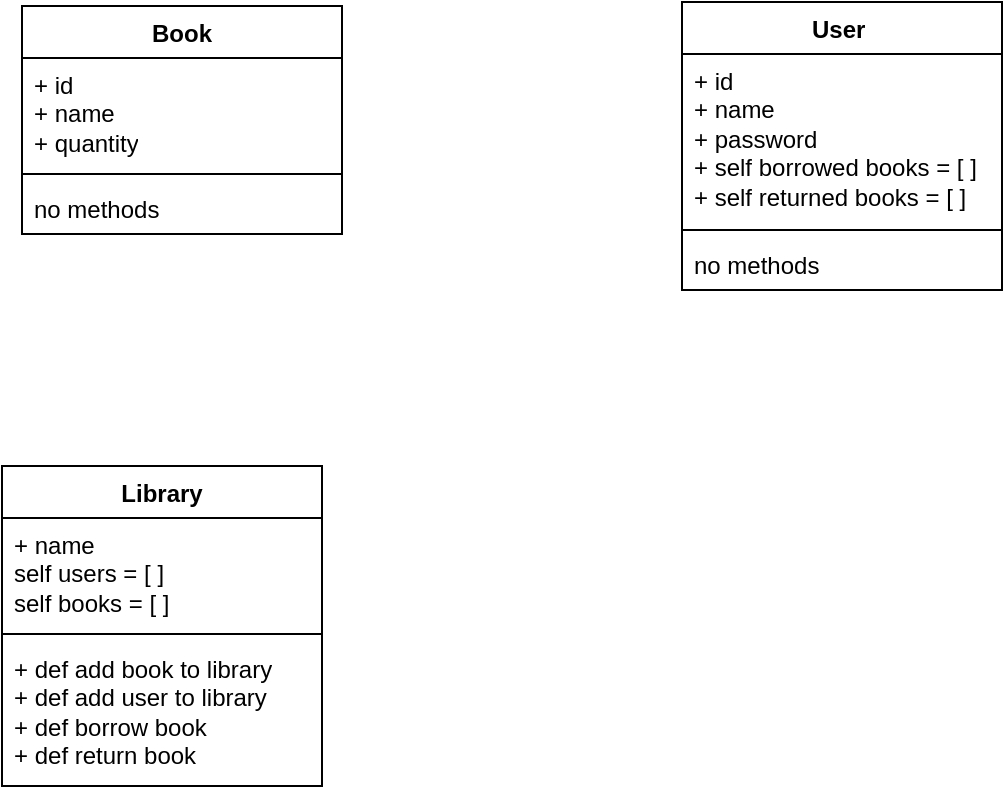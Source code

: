 <mxfile version="22.0.8" type="github">
  <diagram name="Page-1" id="jYcLwtSC3xPVA_ljnHRe">
    <mxGraphModel dx="1395" dy="664" grid="1" gridSize="10" guides="1" tooltips="1" connect="1" arrows="1" fold="1" page="1" pageScale="1" pageWidth="1200" pageHeight="1920" math="0" shadow="0">
      <root>
        <mxCell id="0" />
        <mxCell id="1" parent="0" />
        <mxCell id="pGmQ68dHc5cDeR-l_TXW-1" value="Book" style="swimlane;fontStyle=1;align=center;verticalAlign=top;childLayout=stackLayout;horizontal=1;startSize=26;horizontalStack=0;resizeParent=1;resizeParentMax=0;resizeLast=0;collapsible=1;marginBottom=0;whiteSpace=wrap;html=1;" parent="1" vertex="1">
          <mxGeometry x="140" y="110" width="160" height="114" as="geometry" />
        </mxCell>
        <mxCell id="pGmQ68dHc5cDeR-l_TXW-2" value="+ id&lt;br&gt;+ name&lt;br&gt;+ quantity" style="text;strokeColor=none;fillColor=none;align=left;verticalAlign=top;spacingLeft=4;spacingRight=4;overflow=hidden;rotatable=0;points=[[0,0.5],[1,0.5]];portConstraint=eastwest;whiteSpace=wrap;html=1;" parent="pGmQ68dHc5cDeR-l_TXW-1" vertex="1">
          <mxGeometry y="26" width="160" height="54" as="geometry" />
        </mxCell>
        <mxCell id="pGmQ68dHc5cDeR-l_TXW-3" value="" style="line;strokeWidth=1;fillColor=none;align=left;verticalAlign=middle;spacingTop=-1;spacingLeft=3;spacingRight=3;rotatable=0;labelPosition=right;points=[];portConstraint=eastwest;strokeColor=inherit;" parent="pGmQ68dHc5cDeR-l_TXW-1" vertex="1">
          <mxGeometry y="80" width="160" height="8" as="geometry" />
        </mxCell>
        <mxCell id="pGmQ68dHc5cDeR-l_TXW-4" value="no methods" style="text;strokeColor=none;fillColor=none;align=left;verticalAlign=top;spacingLeft=4;spacingRight=4;overflow=hidden;rotatable=0;points=[[0,0.5],[1,0.5]];portConstraint=eastwest;whiteSpace=wrap;html=1;" parent="pGmQ68dHc5cDeR-l_TXW-1" vertex="1">
          <mxGeometry y="88" width="160" height="26" as="geometry" />
        </mxCell>
        <mxCell id="pGmQ68dHc5cDeR-l_TXW-5" value="User&amp;nbsp;" style="swimlane;fontStyle=1;align=center;verticalAlign=top;childLayout=stackLayout;horizontal=1;startSize=26;horizontalStack=0;resizeParent=1;resizeParentMax=0;resizeLast=0;collapsible=1;marginBottom=0;whiteSpace=wrap;html=1;" parent="1" vertex="1">
          <mxGeometry x="470" y="108" width="160" height="144" as="geometry" />
        </mxCell>
        <mxCell id="pGmQ68dHc5cDeR-l_TXW-6" value="+ id&lt;br&gt;+ name&lt;br&gt;+ password&lt;br&gt;+ self borrowed books = [ ]&lt;br&gt;+ self returned books = [ ]" style="text;strokeColor=none;fillColor=none;align=left;verticalAlign=top;spacingLeft=4;spacingRight=4;overflow=hidden;rotatable=0;points=[[0,0.5],[1,0.5]];portConstraint=eastwest;whiteSpace=wrap;html=1;" parent="pGmQ68dHc5cDeR-l_TXW-5" vertex="1">
          <mxGeometry y="26" width="160" height="84" as="geometry" />
        </mxCell>
        <mxCell id="pGmQ68dHc5cDeR-l_TXW-7" value="" style="line;strokeWidth=1;fillColor=none;align=left;verticalAlign=middle;spacingTop=-1;spacingLeft=3;spacingRight=3;rotatable=0;labelPosition=right;points=[];portConstraint=eastwest;strokeColor=inherit;" parent="pGmQ68dHc5cDeR-l_TXW-5" vertex="1">
          <mxGeometry y="110" width="160" height="8" as="geometry" />
        </mxCell>
        <mxCell id="pGmQ68dHc5cDeR-l_TXW-8" value="no methods" style="text;strokeColor=none;fillColor=none;align=left;verticalAlign=top;spacingLeft=4;spacingRight=4;overflow=hidden;rotatable=0;points=[[0,0.5],[1,0.5]];portConstraint=eastwest;whiteSpace=wrap;html=1;" parent="pGmQ68dHc5cDeR-l_TXW-5" vertex="1">
          <mxGeometry y="118" width="160" height="26" as="geometry" />
        </mxCell>
        <mxCell id="pGmQ68dHc5cDeR-l_TXW-9" value="Library" style="swimlane;fontStyle=1;align=center;verticalAlign=top;childLayout=stackLayout;horizontal=1;startSize=26;horizontalStack=0;resizeParent=1;resizeParentMax=0;resizeLast=0;collapsible=1;marginBottom=0;whiteSpace=wrap;html=1;" parent="1" vertex="1">
          <mxGeometry x="130" y="340" width="160" height="160" as="geometry" />
        </mxCell>
        <mxCell id="pGmQ68dHc5cDeR-l_TXW-10" value="+ name&lt;br&gt;self users = [ ]&lt;br&gt;self books = [ ]" style="text;strokeColor=none;fillColor=none;align=left;verticalAlign=top;spacingLeft=4;spacingRight=4;overflow=hidden;rotatable=0;points=[[0,0.5],[1,0.5]];portConstraint=eastwest;whiteSpace=wrap;html=1;" parent="pGmQ68dHc5cDeR-l_TXW-9" vertex="1">
          <mxGeometry y="26" width="160" height="54" as="geometry" />
        </mxCell>
        <mxCell id="pGmQ68dHc5cDeR-l_TXW-11" value="" style="line;strokeWidth=1;fillColor=none;align=left;verticalAlign=middle;spacingTop=-1;spacingLeft=3;spacingRight=3;rotatable=0;labelPosition=right;points=[];portConstraint=eastwest;strokeColor=inherit;" parent="pGmQ68dHc5cDeR-l_TXW-9" vertex="1">
          <mxGeometry y="80" width="160" height="8" as="geometry" />
        </mxCell>
        <mxCell id="pGmQ68dHc5cDeR-l_TXW-12" value="+ def add book to library&lt;br&gt;+ def add user to library&lt;br&gt;+ def borrow book&lt;br&gt;+ def return book&lt;br&gt;" style="text;strokeColor=none;fillColor=none;align=left;verticalAlign=top;spacingLeft=4;spacingRight=4;overflow=hidden;rotatable=0;points=[[0,0.5],[1,0.5]];portConstraint=eastwest;whiteSpace=wrap;html=1;" parent="pGmQ68dHc5cDeR-l_TXW-9" vertex="1">
          <mxGeometry y="88" width="160" height="72" as="geometry" />
        </mxCell>
      </root>
    </mxGraphModel>
  </diagram>
</mxfile>
